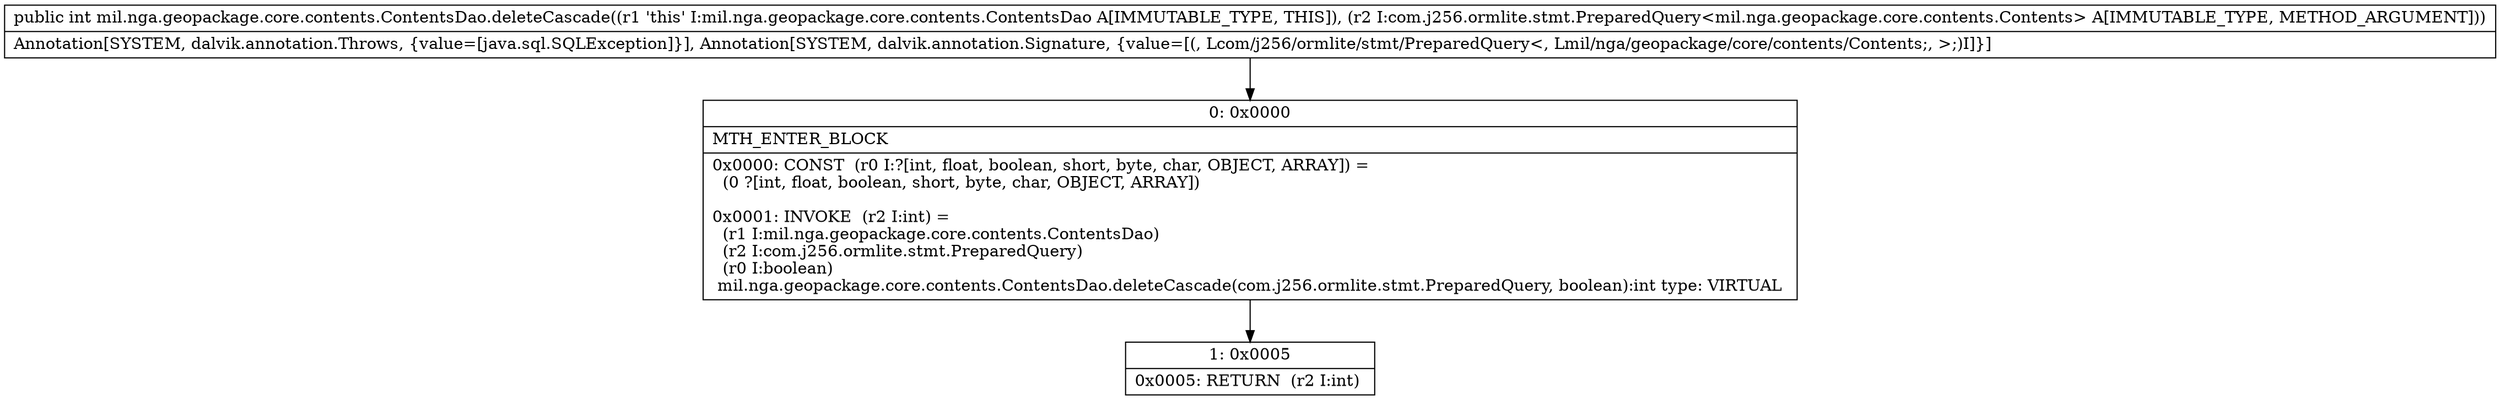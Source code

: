 digraph "CFG formil.nga.geopackage.core.contents.ContentsDao.deleteCascade(Lcom\/j256\/ormlite\/stmt\/PreparedQuery;)I" {
Node_0 [shape=record,label="{0\:\ 0x0000|MTH_ENTER_BLOCK\l|0x0000: CONST  (r0 I:?[int, float, boolean, short, byte, char, OBJECT, ARRAY]) = \l  (0 ?[int, float, boolean, short, byte, char, OBJECT, ARRAY])\l \l0x0001: INVOKE  (r2 I:int) = \l  (r1 I:mil.nga.geopackage.core.contents.ContentsDao)\l  (r2 I:com.j256.ormlite.stmt.PreparedQuery)\l  (r0 I:boolean)\l mil.nga.geopackage.core.contents.ContentsDao.deleteCascade(com.j256.ormlite.stmt.PreparedQuery, boolean):int type: VIRTUAL \l}"];
Node_1 [shape=record,label="{1\:\ 0x0005|0x0005: RETURN  (r2 I:int) \l}"];
MethodNode[shape=record,label="{public int mil.nga.geopackage.core.contents.ContentsDao.deleteCascade((r1 'this' I:mil.nga.geopackage.core.contents.ContentsDao A[IMMUTABLE_TYPE, THIS]), (r2 I:com.j256.ormlite.stmt.PreparedQuery\<mil.nga.geopackage.core.contents.Contents\> A[IMMUTABLE_TYPE, METHOD_ARGUMENT]))  | Annotation[SYSTEM, dalvik.annotation.Throws, \{value=[java.sql.SQLException]\}], Annotation[SYSTEM, dalvik.annotation.Signature, \{value=[(, Lcom\/j256\/ormlite\/stmt\/PreparedQuery\<, Lmil\/nga\/geopackage\/core\/contents\/Contents;, \>;)I]\}]\l}"];
MethodNode -> Node_0;
Node_0 -> Node_1;
}

